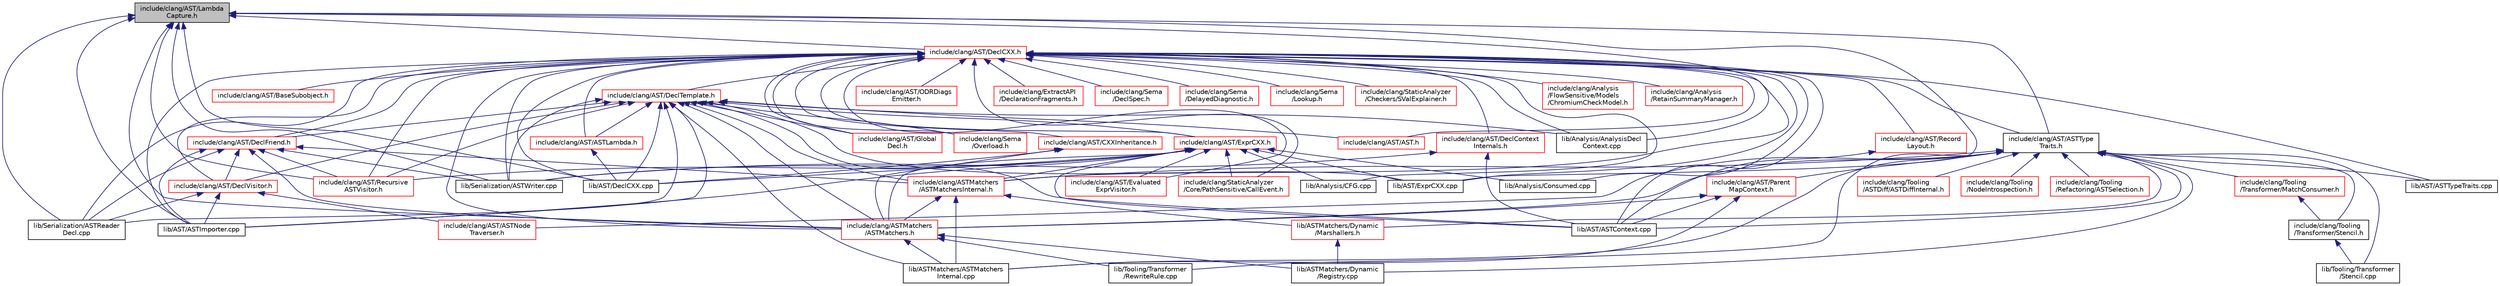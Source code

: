 digraph "include/clang/AST/LambdaCapture.h"
{
 // LATEX_PDF_SIZE
  bgcolor="transparent";
  edge [fontname="Helvetica",fontsize="10",labelfontname="Helvetica",labelfontsize="10"];
  node [fontname="Helvetica",fontsize="10",shape=record];
  Node1 [label="include/clang/AST/Lambda\lCapture.h",height=0.2,width=0.4,color="black", fillcolor="grey75", style="filled", fontcolor="black",tooltip=" "];
  Node1 -> Node2 [dir="back",color="midnightblue",fontsize="10",style="solid",fontname="Helvetica"];
  Node2 [label="include/clang/AST/ASTType\lTraits.h",height=0.2,width=0.4,color="black",URL="$ASTTypeTraits_8h.html",tooltip=" "];
  Node2 -> Node3 [dir="back",color="midnightblue",fontsize="10",style="solid",fontname="Helvetica"];
  Node3 [label="include/clang/AST/ASTNode\lTraverser.h",height=0.2,width=0.4,color="red",URL="$ASTNodeTraverser_8h.html",tooltip=" "];
  Node2 -> Node8 [dir="back",color="midnightblue",fontsize="10",style="solid",fontname="Helvetica"];
  Node8 [label="include/clang/AST/Parent\lMapContext.h",height=0.2,width=0.4,color="red",URL="$ParentMapContext_8h.html",tooltip=" "];
  Node8 -> Node9 [dir="back",color="midnightblue",fontsize="10",style="solid",fontname="Helvetica"];
  Node9 [label="include/clang/ASTMatchers\l/ASTMatchers.h",height=0.2,width=0.4,color="red",URL="$ASTMatchers_8h.html",tooltip=" "];
  Node9 -> Node62 [dir="back",color="midnightblue",fontsize="10",style="solid",fontname="Helvetica"];
  Node62 [label="lib/ASTMatchers/ASTMatchers\lInternal.cpp",height=0.2,width=0.4,color="black",URL="$ASTMatchersInternal_8cpp.html",tooltip=" "];
  Node9 -> Node56 [dir="back",color="midnightblue",fontsize="10",style="solid",fontname="Helvetica"];
  Node56 [label="lib/ASTMatchers/Dynamic\l/Registry.cpp",height=0.2,width=0.4,color="black",URL="$Registry_8cpp.html",tooltip=" "];
  Node9 -> Node26 [dir="back",color="midnightblue",fontsize="10",style="solid",fontname="Helvetica"];
  Node26 [label="lib/Tooling/Transformer\l/RewriteRule.cpp",height=0.2,width=0.4,color="black",URL="$RewriteRule_8cpp.html",tooltip=" "];
  Node8 -> Node63 [dir="back",color="midnightblue",fontsize="10",style="solid",fontname="Helvetica"];
  Node63 [label="lib/AST/ASTContext.cpp",height=0.2,width=0.4,color="black",URL="$ASTContext_8cpp.html",tooltip=" "];
  Node8 -> Node62 [dir="back",color="midnightblue",fontsize="10",style="solid",fontname="Helvetica"];
  Node2 -> Node9 [dir="back",color="midnightblue",fontsize="10",style="solid",fontname="Helvetica"];
  Node2 -> Node73 [dir="back",color="midnightblue",fontsize="10",style="solid",fontname="Helvetica"];
  Node73 [label="include/clang/ASTMatchers\l/ASTMatchersInternal.h",height=0.2,width=0.4,color="red",URL="$ASTMatchersInternal_8h.html",tooltip=" "];
  Node73 -> Node9 [dir="back",color="midnightblue",fontsize="10",style="solid",fontname="Helvetica"];
  Node73 -> Node62 [dir="back",color="midnightblue",fontsize="10",style="solid",fontname="Helvetica"];
  Node73 -> Node58 [dir="back",color="midnightblue",fontsize="10",style="solid",fontname="Helvetica"];
  Node58 [label="lib/ASTMatchers/Dynamic\l/Marshallers.h",height=0.2,width=0.4,color="red",URL="$Marshallers_8h.html",tooltip=" "];
  Node58 -> Node56 [dir="back",color="midnightblue",fontsize="10",style="solid",fontname="Helvetica"];
  Node2 -> Node74 [dir="back",color="midnightblue",fontsize="10",style="solid",fontname="Helvetica"];
  Node74 [label="include/clang/Tooling\l/ASTDiff/ASTDiffInternal.h",height=0.2,width=0.4,color="red",URL="$ASTDiffInternal_8h.html",tooltip=" "];
  Node2 -> Node76 [dir="back",color="midnightblue",fontsize="10",style="solid",fontname="Helvetica"];
  Node76 [label="include/clang/Tooling\l/NodeIntrospection.h",height=0.2,width=0.4,color="red",URL="$NodeIntrospection_8h.html",tooltip=" "];
  Node2 -> Node78 [dir="back",color="midnightblue",fontsize="10",style="solid",fontname="Helvetica"];
  Node78 [label="include/clang/Tooling\l/Refactoring/ASTSelection.h",height=0.2,width=0.4,color="red",URL="$ASTSelection_8h.html",tooltip=" "];
  Node2 -> Node19 [dir="back",color="midnightblue",fontsize="10",style="solid",fontname="Helvetica"];
  Node19 [label="include/clang/Tooling\l/Transformer/MatchConsumer.h",height=0.2,width=0.4,color="red",URL="$MatchConsumer_8h.html",tooltip=" "];
  Node19 -> Node27 [dir="back",color="midnightblue",fontsize="10",style="solid",fontname="Helvetica"];
  Node27 [label="include/clang/Tooling\l/Transformer/Stencil.h",height=0.2,width=0.4,color="black",URL="$Stencil_8h.html",tooltip=" "];
  Node27 -> Node28 [dir="back",color="midnightblue",fontsize="10",style="solid",fontname="Helvetica"];
  Node28 [label="lib/Tooling/Transformer\l/Stencil.cpp",height=0.2,width=0.4,color="black",URL="$Stencil_8cpp.html",tooltip=" "];
  Node2 -> Node27 [dir="back",color="midnightblue",fontsize="10",style="solid",fontname="Helvetica"];
  Node2 -> Node63 [dir="back",color="midnightblue",fontsize="10",style="solid",fontname="Helvetica"];
  Node2 -> Node92 [dir="back",color="midnightblue",fontsize="10",style="solid",fontname="Helvetica"];
  Node92 [label="lib/AST/ASTTypeTraits.cpp",height=0.2,width=0.4,color="black",URL="$ASTTypeTraits_8cpp.html",tooltip=" "];
  Node2 -> Node62 [dir="back",color="midnightblue",fontsize="10",style="solid",fontname="Helvetica"];
  Node2 -> Node58 [dir="back",color="midnightblue",fontsize="10",style="solid",fontname="Helvetica"];
  Node2 -> Node56 [dir="back",color="midnightblue",fontsize="10",style="solid",fontname="Helvetica"];
  Node2 -> Node26 [dir="back",color="midnightblue",fontsize="10",style="solid",fontname="Helvetica"];
  Node2 -> Node28 [dir="back",color="midnightblue",fontsize="10",style="solid",fontname="Helvetica"];
  Node1 -> Node93 [dir="back",color="midnightblue",fontsize="10",style="solid",fontname="Helvetica"];
  Node93 [label="include/clang/AST/DeclCXX.h",height=0.2,width=0.4,color="red",URL="$DeclCXX_8h.html",tooltip=" "];
  Node93 -> Node94 [dir="back",color="midnightblue",fontsize="10",style="solid",fontname="Helvetica"];
  Node94 [label="include/clang/Analysis\l/FlowSensitive/Models\l/ChromiumCheckModel.h",height=0.2,width=0.4,color="red",URL="$ChromiumCheckModel_8h.html",tooltip=" "];
  Node93 -> Node96 [dir="back",color="midnightblue",fontsize="10",style="solid",fontname="Helvetica"];
  Node96 [label="include/clang/Analysis\l/RetainSummaryManager.h",height=0.2,width=0.4,color="red",URL="$RetainSummaryManager_8h.html",tooltip=" "];
  Node93 -> Node102 [dir="back",color="midnightblue",fontsize="10",style="solid",fontname="Helvetica"];
  Node102 [label="include/clang/AST/AST.h",height=0.2,width=0.4,color="red",URL="$AST_8h.html",tooltip=" "];
  Node93 -> Node111 [dir="back",color="midnightblue",fontsize="10",style="solid",fontname="Helvetica"];
  Node111 [label="include/clang/AST/ASTLambda.h",height=0.2,width=0.4,color="red",URL="$ASTLambda_8h.html",tooltip=" "];
  Node111 -> Node118 [dir="back",color="midnightblue",fontsize="10",style="solid",fontname="Helvetica"];
  Node118 [label="lib/AST/DeclCXX.cpp",height=0.2,width=0.4,color="black",URL="$DeclCXX_8cpp.html",tooltip=" "];
  Node93 -> Node2 [dir="back",color="midnightblue",fontsize="10",style="solid",fontname="Helvetica"];
  Node93 -> Node131 [dir="back",color="midnightblue",fontsize="10",style="solid",fontname="Helvetica"];
  Node131 [label="include/clang/AST/BaseSubobject.h",height=0.2,width=0.4,color="red",URL="$BaseSubobject_8h.html",tooltip=" "];
  Node93 -> Node199 [dir="back",color="midnightblue",fontsize="10",style="solid",fontname="Helvetica"];
  Node199 [label="include/clang/AST/CXXInheritance.h",height=0.2,width=0.4,color="red",URL="$CXXInheritance_8h.html",tooltip=" "];
  Node199 -> Node9 [dir="back",color="midnightblue",fontsize="10",style="solid",fontname="Helvetica"];
  Node199 -> Node118 [dir="back",color="midnightblue",fontsize="10",style="solid",fontname="Helvetica"];
  Node93 -> Node225 [dir="back",color="midnightblue",fontsize="10",style="solid",fontname="Helvetica"];
  Node225 [label="include/clang/AST/DeclContext\lInternals.h",height=0.2,width=0.4,color="red",URL="$DeclContextInternals_8h.html",tooltip=" "];
  Node225 -> Node63 [dir="back",color="midnightblue",fontsize="10",style="solid",fontname="Helvetica"];
  Node225 -> Node230 [dir="back",color="midnightblue",fontsize="10",style="solid",fontname="Helvetica"];
  Node230 [label="lib/Serialization/ASTWriter.cpp",height=0.2,width=0.4,color="black",URL="$ASTWriter_8cpp.html",tooltip=" "];
  Node93 -> Node231 [dir="back",color="midnightblue",fontsize="10",style="solid",fontname="Helvetica"];
  Node231 [label="include/clang/AST/DeclFriend.h",height=0.2,width=0.4,color="red",URL="$DeclFriend_8h.html",tooltip=" "];
  Node231 -> Node232 [dir="back",color="midnightblue",fontsize="10",style="solid",fontname="Helvetica"];
  Node232 [label="include/clang/AST/DeclVisitor.h",height=0.2,width=0.4,color="red",URL="$DeclVisitor_8h.html",tooltip=" "];
  Node232 -> Node3 [dir="back",color="midnightblue",fontsize="10",style="solid",fontname="Helvetica"];
  Node232 -> Node241 [dir="back",color="midnightblue",fontsize="10",style="solid",fontname="Helvetica"];
  Node241 [label="lib/AST/ASTImporter.cpp",height=0.2,width=0.4,color="black",URL="$ASTImporter_8cpp.html",tooltip=" "];
  Node232 -> Node246 [dir="back",color="midnightblue",fontsize="10",style="solid",fontname="Helvetica"];
  Node246 [label="lib/Serialization/ASTReader\lDecl.cpp",height=0.2,width=0.4,color="black",URL="$ASTReaderDecl_8cpp.html",tooltip=" "];
  Node231 -> Node248 [dir="back",color="midnightblue",fontsize="10",style="solid",fontname="Helvetica"];
  Node248 [label="include/clang/AST/Recursive\lASTVisitor.h",height=0.2,width=0.4,color="red",URL="$RecursiveASTVisitor_8h.html",tooltip=" "];
  Node231 -> Node9 [dir="back",color="midnightblue",fontsize="10",style="solid",fontname="Helvetica"];
  Node231 -> Node73 [dir="back",color="midnightblue",fontsize="10",style="solid",fontname="Helvetica"];
  Node231 -> Node241 [dir="back",color="midnightblue",fontsize="10",style="solid",fontname="Helvetica"];
  Node231 -> Node246 [dir="back",color="midnightblue",fontsize="10",style="solid",fontname="Helvetica"];
  Node231 -> Node230 [dir="back",color="midnightblue",fontsize="10",style="solid",fontname="Helvetica"];
  Node93 -> Node294 [dir="back",color="midnightblue",fontsize="10",style="solid",fontname="Helvetica"];
  Node294 [label="include/clang/AST/DeclTemplate.h",height=0.2,width=0.4,color="red",URL="$DeclTemplate_8h.html",tooltip=" "];
  Node294 -> Node102 [dir="back",color="midnightblue",fontsize="10",style="solid",fontname="Helvetica"];
  Node294 -> Node111 [dir="back",color="midnightblue",fontsize="10",style="solid",fontname="Helvetica"];
  Node294 -> Node231 [dir="back",color="midnightblue",fontsize="10",style="solid",fontname="Helvetica"];
  Node294 -> Node232 [dir="back",color="midnightblue",fontsize="10",style="solid",fontname="Helvetica"];
  Node294 -> Node406 [dir="back",color="midnightblue",fontsize="10",style="solid",fontname="Helvetica"];
  Node406 [label="include/clang/AST/ExprCXX.h",height=0.2,width=0.4,color="red",URL="$ExprCXX_8h.html",tooltip=" "];
  Node406 -> Node308 [dir="back",color="midnightblue",fontsize="10",style="solid",fontname="Helvetica"];
  Node308 [label="include/clang/AST/Evaluated\lExprVisitor.h",height=0.2,width=0.4,color="red",URL="$EvaluatedExprVisitor_8h.html",tooltip=" "];
  Node406 -> Node248 [dir="back",color="midnightblue",fontsize="10",style="solid",fontname="Helvetica"];
  Node406 -> Node9 [dir="back",color="midnightblue",fontsize="10",style="solid",fontname="Helvetica"];
  Node406 -> Node73 [dir="back",color="midnightblue",fontsize="10",style="solid",fontname="Helvetica"];
  Node406 -> Node439 [dir="back",color="midnightblue",fontsize="10",style="solid",fontname="Helvetica"];
  Node439 [label="include/clang/StaticAnalyzer\l/Core/PathSensitive/CallEvent.h",height=0.2,width=0.4,color="red",URL="$CallEvent_8h.html",tooltip=" "];
  Node406 -> Node315 [dir="back",color="midnightblue",fontsize="10",style="solid",fontname="Helvetica"];
  Node315 [label="lib/Analysis/CFG.cpp",height=0.2,width=0.4,color="black",URL="$CFG_8cpp.html",tooltip=" "];
  Node406 -> Node316 [dir="back",color="midnightblue",fontsize="10",style="solid",fontname="Helvetica"];
  Node316 [label="lib/Analysis/Consumed.cpp",height=0.2,width=0.4,color="black",URL="$Consumed_8cpp.html",tooltip=" "];
  Node406 -> Node63 [dir="back",color="midnightblue",fontsize="10",style="solid",fontname="Helvetica"];
  Node406 -> Node241 [dir="back",color="midnightblue",fontsize="10",style="solid",fontname="Helvetica"];
  Node406 -> Node118 [dir="back",color="midnightblue",fontsize="10",style="solid",fontname="Helvetica"];
  Node406 -> Node641 [dir="back",color="midnightblue",fontsize="10",style="solid",fontname="Helvetica"];
  Node641 [label="lib/AST/ExprCXX.cpp",height=0.2,width=0.4,color="black",URL="$ExprCXX_8cpp.html",tooltip=" "];
  Node406 -> Node230 [dir="back",color="midnightblue",fontsize="10",style="solid",fontname="Helvetica"];
  Node294 -> Node645 [dir="back",color="midnightblue",fontsize="10",style="solid",fontname="Helvetica"];
  Node645 [label="include/clang/AST/Global\lDecl.h",height=0.2,width=0.4,color="red",URL="$GlobalDecl_8h.html",tooltip=" "];
  Node294 -> Node248 [dir="back",color="midnightblue",fontsize="10",style="solid",fontname="Helvetica"];
  Node294 -> Node9 [dir="back",color="midnightblue",fontsize="10",style="solid",fontname="Helvetica"];
  Node294 -> Node73 [dir="back",color="midnightblue",fontsize="10",style="solid",fontname="Helvetica"];
  Node294 -> Node657 [dir="back",color="midnightblue",fontsize="10",style="solid",fontname="Helvetica"];
  Node657 [label="include/clang/Sema\l/Overload.h",height=0.2,width=0.4,color="red",URL="$Overload_8h.html",tooltip=" "];
  Node294 -> Node314 [dir="back",color="midnightblue",fontsize="10",style="solid",fontname="Helvetica"];
  Node314 [label="lib/Analysis/AnalysisDecl\lContext.cpp",height=0.2,width=0.4,color="black",URL="$AnalysisDeclContext_8cpp.html",tooltip=" "];
  Node294 -> Node63 [dir="back",color="midnightblue",fontsize="10",style="solid",fontname="Helvetica"];
  Node294 -> Node241 [dir="back",color="midnightblue",fontsize="10",style="solid",fontname="Helvetica"];
  Node294 -> Node118 [dir="back",color="midnightblue",fontsize="10",style="solid",fontname="Helvetica"];
  Node294 -> Node641 [dir="back",color="midnightblue",fontsize="10",style="solid",fontname="Helvetica"];
  Node294 -> Node62 [dir="back",color="midnightblue",fontsize="10",style="solid",fontname="Helvetica"];
  Node294 -> Node246 [dir="back",color="midnightblue",fontsize="10",style="solid",fontname="Helvetica"];
  Node294 -> Node230 [dir="back",color="midnightblue",fontsize="10",style="solid",fontname="Helvetica"];
  Node93 -> Node232 [dir="back",color="midnightblue",fontsize="10",style="solid",fontname="Helvetica"];
  Node93 -> Node308 [dir="back",color="midnightblue",fontsize="10",style="solid",fontname="Helvetica"];
  Node93 -> Node406 [dir="back",color="midnightblue",fontsize="10",style="solid",fontname="Helvetica"];
  Node93 -> Node645 [dir="back",color="midnightblue",fontsize="10",style="solid",fontname="Helvetica"];
  Node93 -> Node673 [dir="back",color="midnightblue",fontsize="10",style="solid",fontname="Helvetica"];
  Node673 [label="include/clang/AST/ODRDiags\lEmitter.h",height=0.2,width=0.4,color="red",URL="$ODRDiagsEmitter_8h.html",tooltip=" "];
  Node93 -> Node674 [dir="back",color="midnightblue",fontsize="10",style="solid",fontname="Helvetica"];
  Node674 [label="include/clang/AST/Record\lLayout.h",height=0.2,width=0.4,color="red",URL="$RecordLayout_8h.html",tooltip=" "];
  Node674 -> Node63 [dir="back",color="midnightblue",fontsize="10",style="solid",fontname="Helvetica"];
  Node93 -> Node248 [dir="back",color="midnightblue",fontsize="10",style="solid",fontname="Helvetica"];
  Node93 -> Node9 [dir="back",color="midnightblue",fontsize="10",style="solid",fontname="Helvetica"];
  Node93 -> Node73 [dir="back",color="midnightblue",fontsize="10",style="solid",fontname="Helvetica"];
  Node93 -> Node676 [dir="back",color="midnightblue",fontsize="10",style="solid",fontname="Helvetica"];
  Node676 [label="include/clang/ExtractAPI\l/DeclarationFragments.h",height=0.2,width=0.4,color="red",URL="$DeclarationFragments_8h.html",tooltip=" "];
  Node93 -> Node687 [dir="back",color="midnightblue",fontsize="10",style="solid",fontname="Helvetica"];
  Node687 [label="include/clang/Sema\l/DeclSpec.h",height=0.2,width=0.4,color="red",URL="$DeclSpec_8h.html",tooltip=" "];
  Node93 -> Node356 [dir="back",color="midnightblue",fontsize="10",style="solid",fontname="Helvetica"];
  Node356 [label="include/clang/Sema\l/DelayedDiagnostic.h",height=0.2,width=0.4,color="red",URL="$DelayedDiagnostic_8h.html",tooltip=" "];
  Node93 -> Node358 [dir="back",color="midnightblue",fontsize="10",style="solid",fontname="Helvetica"];
  Node358 [label="include/clang/Sema\l/Lookup.h",height=0.2,width=0.4,color="red",URL="$Sema_2Lookup_8h.html",tooltip=" "];
  Node93 -> Node657 [dir="back",color="midnightblue",fontsize="10",style="solid",fontname="Helvetica"];
  Node93 -> Node612 [dir="back",color="midnightblue",fontsize="10",style="solid",fontname="Helvetica"];
  Node612 [label="include/clang/StaticAnalyzer\l/Checkers/SValExplainer.h",height=0.2,width=0.4,color="red",URL="$SValExplainer_8h.html",tooltip=" "];
  Node93 -> Node439 [dir="back",color="midnightblue",fontsize="10",style="solid",fontname="Helvetica"];
  Node93 -> Node314 [dir="back",color="midnightblue",fontsize="10",style="solid",fontname="Helvetica"];
  Node93 -> Node315 [dir="back",color="midnightblue",fontsize="10",style="solid",fontname="Helvetica"];
  Node93 -> Node316 [dir="back",color="midnightblue",fontsize="10",style="solid",fontname="Helvetica"];
  Node93 -> Node63 [dir="back",color="midnightblue",fontsize="10",style="solid",fontname="Helvetica"];
  Node93 -> Node241 [dir="back",color="midnightblue",fontsize="10",style="solid",fontname="Helvetica"];
  Node93 -> Node92 [dir="back",color="midnightblue",fontsize="10",style="solid",fontname="Helvetica"];
  Node93 -> Node118 [dir="back",color="midnightblue",fontsize="10",style="solid",fontname="Helvetica"];
  Node93 -> Node641 [dir="back",color="midnightblue",fontsize="10",style="solid",fontname="Helvetica"];
  Node93 -> Node246 [dir="back",color="midnightblue",fontsize="10",style="solid",fontname="Helvetica"];
  Node93 -> Node230 [dir="back",color="midnightblue",fontsize="10",style="solid",fontname="Helvetica"];
  Node1 -> Node248 [dir="back",color="midnightblue",fontsize="10",style="solid",fontname="Helvetica"];
  Node1 -> Node9 [dir="back",color="midnightblue",fontsize="10",style="solid",fontname="Helvetica"];
  Node1 -> Node314 [dir="back",color="midnightblue",fontsize="10",style="solid",fontname="Helvetica"];
  Node1 -> Node241 [dir="back",color="midnightblue",fontsize="10",style="solid",fontname="Helvetica"];
  Node1 -> Node118 [dir="back",color="midnightblue",fontsize="10",style="solid",fontname="Helvetica"];
  Node1 -> Node641 [dir="back",color="midnightblue",fontsize="10",style="solid",fontname="Helvetica"];
  Node1 -> Node246 [dir="back",color="midnightblue",fontsize="10",style="solid",fontname="Helvetica"];
  Node1 -> Node230 [dir="back",color="midnightblue",fontsize="10",style="solid",fontname="Helvetica"];
}
